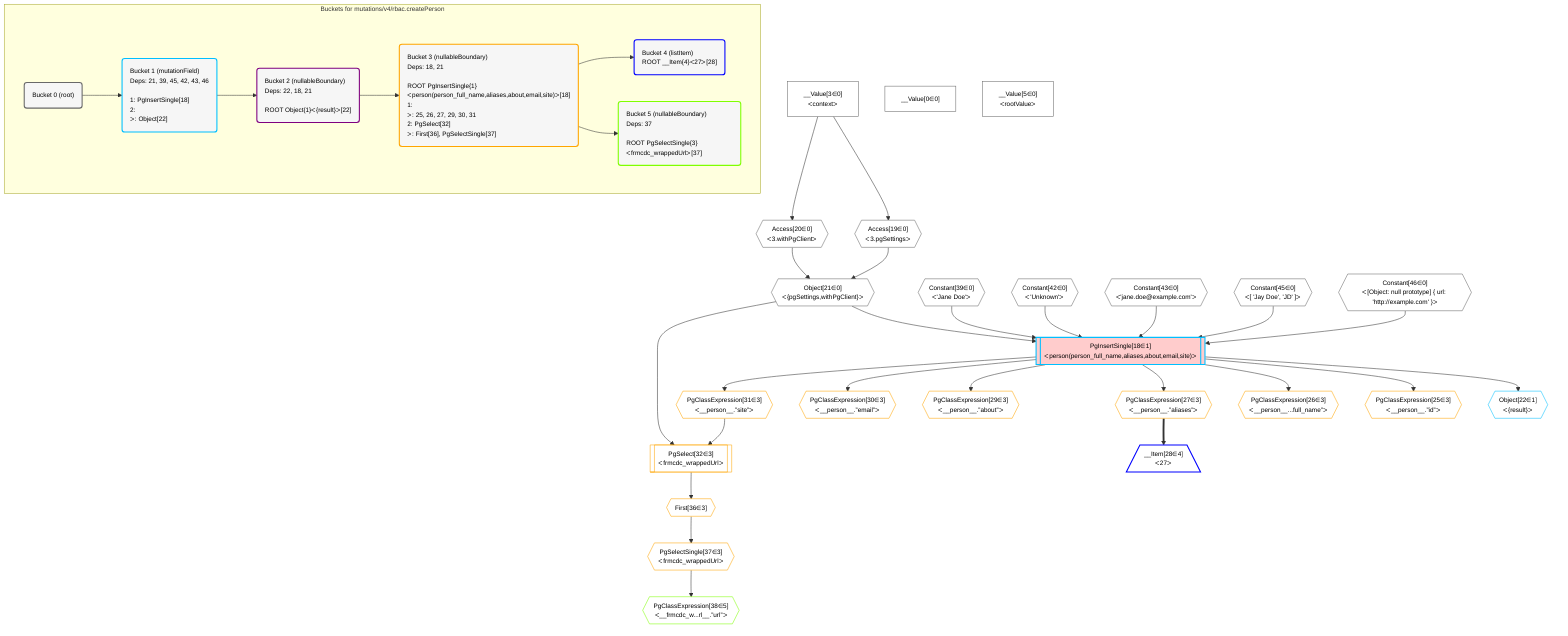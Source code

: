 %%{init: {'themeVariables': { 'fontSize': '12px'}}}%%
graph TD
    classDef path fill:#eee,stroke:#000,color:#000
    classDef plan fill:#fff,stroke-width:1px,color:#000
    classDef itemplan fill:#fff,stroke-width:2px,color:#000
    classDef unbatchedplan fill:#dff,stroke-width:1px,color:#000
    classDef sideeffectplan fill:#fcc,stroke-width:2px,color:#000
    classDef bucket fill:#f6f6f6,color:#000,stroke-width:2px,text-align:left


    %% plan dependencies
    Object21{{"Object[21∈0]<br />ᐸ{pgSettings,withPgClient}ᐳ"}}:::plan
    Access19{{"Access[19∈0]<br />ᐸ3.pgSettingsᐳ"}}:::plan
    Access20{{"Access[20∈0]<br />ᐸ3.withPgClientᐳ"}}:::plan
    Access19 & Access20 --> Object21
    __Value3["__Value[3∈0]<br />ᐸcontextᐳ"]:::plan
    __Value3 --> Access19
    __Value3 --> Access20
    __Value0["__Value[0∈0]"]:::plan
    __Value5["__Value[5∈0]<br />ᐸrootValueᐳ"]:::plan
    Constant39{{"Constant[39∈0]<br />ᐸ'Jane Doe'ᐳ"}}:::plan
    Constant42{{"Constant[42∈0]<br />ᐸ'Unknown'ᐳ"}}:::plan
    Constant43{{"Constant[43∈0]<br />ᐸ'jane.doe@example.com'ᐳ"}}:::plan
    Constant45{{"Constant[45∈0]<br />ᐸ[ 'Jay Doe', 'JD' ]ᐳ"}}:::plan
    Constant46{{"Constant[46∈0]<br />ᐸ[Object: null prototype] { url: 'http://example.com' }ᐳ"}}:::plan
    PgInsertSingle18[["PgInsertSingle[18∈1]<br />ᐸperson(person_full_name,aliases,about,email,site)ᐳ"]]:::sideeffectplan
    Object21 & Constant39 & Constant45 & Constant42 & Constant43 & Constant46 --> PgInsertSingle18
    Object22{{"Object[22∈1]<br />ᐸ{result}ᐳ"}}:::plan
    PgInsertSingle18 --> Object22
    PgSelect32[["PgSelect[32∈3]<br />ᐸfrmcdc_wrappedUrlᐳ"]]:::plan
    PgClassExpression31{{"PgClassExpression[31∈3]<br />ᐸ__person__.”site”ᐳ"}}:::plan
    Object21 & PgClassExpression31 --> PgSelect32
    PgClassExpression25{{"PgClassExpression[25∈3]<br />ᐸ__person__.”id”ᐳ"}}:::plan
    PgInsertSingle18 --> PgClassExpression25
    PgClassExpression26{{"PgClassExpression[26∈3]<br />ᐸ__person__...full_name”ᐳ"}}:::plan
    PgInsertSingle18 --> PgClassExpression26
    PgClassExpression27{{"PgClassExpression[27∈3]<br />ᐸ__person__.”aliases”ᐳ"}}:::plan
    PgInsertSingle18 --> PgClassExpression27
    PgClassExpression29{{"PgClassExpression[29∈3]<br />ᐸ__person__.”about”ᐳ"}}:::plan
    PgInsertSingle18 --> PgClassExpression29
    PgClassExpression30{{"PgClassExpression[30∈3]<br />ᐸ__person__.”email”ᐳ"}}:::plan
    PgInsertSingle18 --> PgClassExpression30
    PgInsertSingle18 --> PgClassExpression31
    First36{{"First[36∈3]"}}:::plan
    PgSelect32 --> First36
    PgSelectSingle37{{"PgSelectSingle[37∈3]<br />ᐸfrmcdc_wrappedUrlᐳ"}}:::plan
    First36 --> PgSelectSingle37
    __Item28[/"__Item[28∈4]<br />ᐸ27ᐳ"\]:::itemplan
    PgClassExpression27 ==> __Item28
    PgClassExpression38{{"PgClassExpression[38∈5]<br />ᐸ__frmcdc_w...rl__.”url”ᐳ"}}:::plan
    PgSelectSingle37 --> PgClassExpression38

    %% define steps

    subgraph "Buckets for mutations/v4/rbac.createPerson"
    Bucket0("Bucket 0 (root)"):::bucket
    classDef bucket0 stroke:#696969
    class Bucket0,__Value0,__Value3,__Value5,Access19,Access20,Object21,Constant39,Constant42,Constant43,Constant45,Constant46 bucket0
    Bucket1("Bucket 1 (mutationField)<br />Deps: 21, 39, 45, 42, 43, 46<br /><br />1: PgInsertSingle[18]<br />2: <br />ᐳ: Object[22]"):::bucket
    classDef bucket1 stroke:#00bfff
    class Bucket1,PgInsertSingle18,Object22 bucket1
    Bucket2("Bucket 2 (nullableBoundary)<br />Deps: 22, 18, 21<br /><br />ROOT Object{1}ᐸ{result}ᐳ[22]"):::bucket
    classDef bucket2 stroke:#7f007f
    class Bucket2 bucket2
    Bucket3("Bucket 3 (nullableBoundary)<br />Deps: 18, 21<br /><br />ROOT PgInsertSingle{1}ᐸperson(person_full_name,aliases,about,email,site)ᐳ[18]<br />1: <br />ᐳ: 25, 26, 27, 29, 30, 31<br />2: PgSelect[32]<br />ᐳ: First[36], PgSelectSingle[37]"):::bucket
    classDef bucket3 stroke:#ffa500
    class Bucket3,PgClassExpression25,PgClassExpression26,PgClassExpression27,PgClassExpression29,PgClassExpression30,PgClassExpression31,PgSelect32,First36,PgSelectSingle37 bucket3
    Bucket4("Bucket 4 (listItem)<br />ROOT __Item{4}ᐸ27ᐳ[28]"):::bucket
    classDef bucket4 stroke:#0000ff
    class Bucket4,__Item28 bucket4
    Bucket5("Bucket 5 (nullableBoundary)<br />Deps: 37<br /><br />ROOT PgSelectSingle{3}ᐸfrmcdc_wrappedUrlᐳ[37]"):::bucket
    classDef bucket5 stroke:#7fff00
    class Bucket5,PgClassExpression38 bucket5
    Bucket0 --> Bucket1
    Bucket1 --> Bucket2
    Bucket2 --> Bucket3
    Bucket3 --> Bucket4 & Bucket5
    end